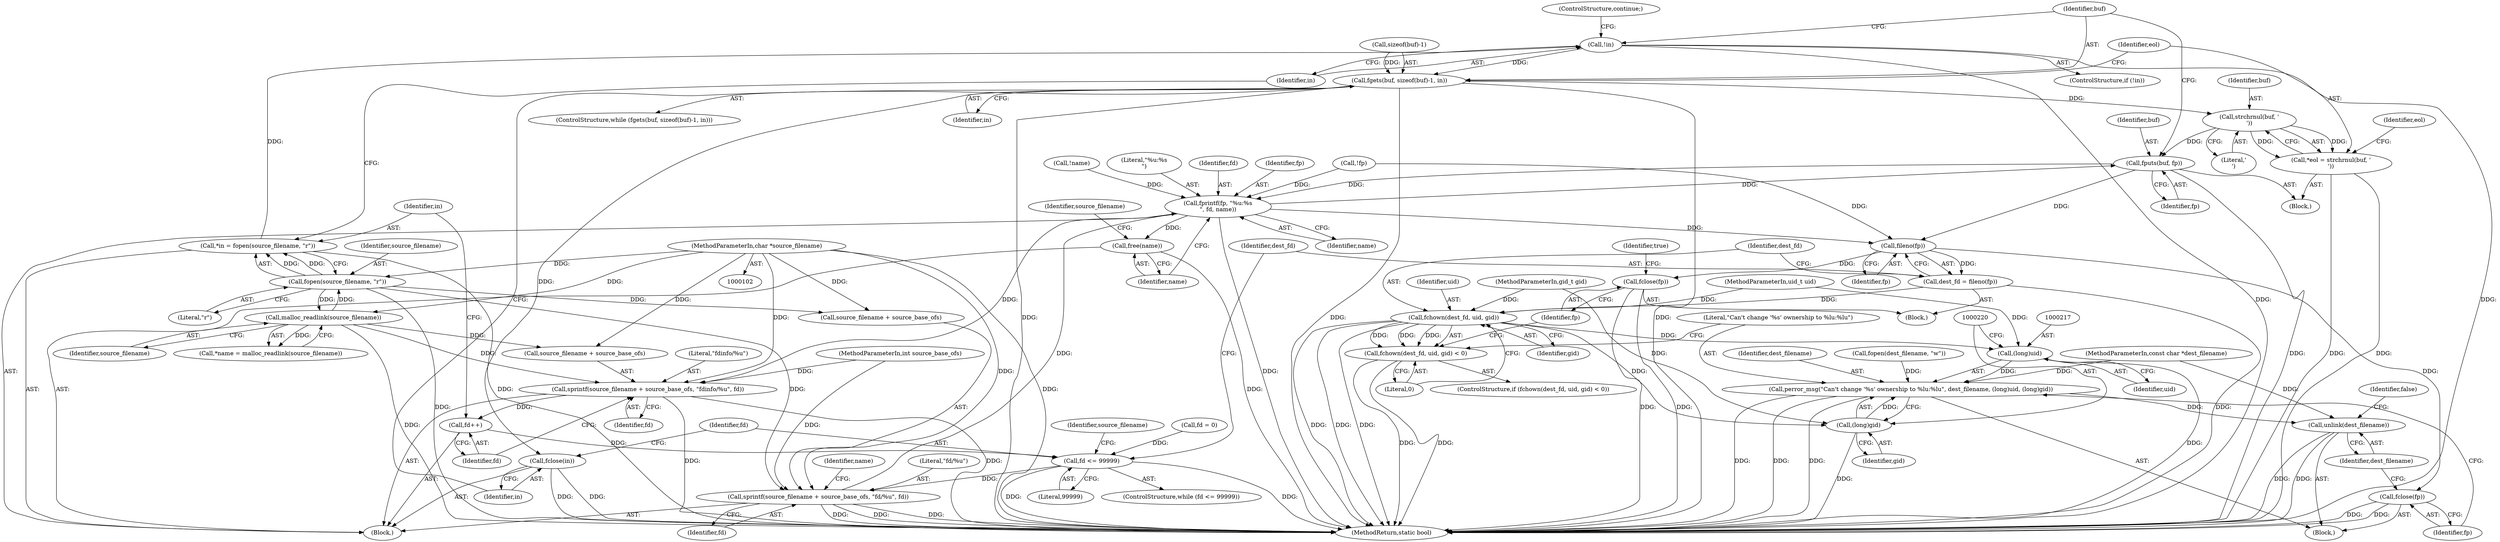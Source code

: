 digraph "0_abrt_80408e9e24a1c10f85fd969e1853e0f192157f92@pointer" {
"1000166" [label="(Call,!in)"];
"1000160" [label="(Call,*in = fopen(source_filename, \"r\"))"];
"1000162" [label="(Call,fopen(source_filename, \"r\"))"];
"1000104" [label="(MethodParameterIn,char *source_filename)"];
"1000138" [label="(Call,malloc_readlink(source_filename))"];
"1000171" [label="(Call,fgets(buf, sizeof(buf)-1, in))"];
"1000182" [label="(Call,strchrnul(buf, '\n'))"];
"1000180" [label="(Call,*eol = strchrnul(buf, '\n'))"];
"1000195" [label="(Call,fputs(buf, fp))"];
"1000144" [label="(Call,fprintf(fp, \"%u:%s\n\", fd, name))"];
"1000149" [label="(Call,free(name))"];
"1000151" [label="(Call,sprintf(source_filename + source_base_ofs, \"fdinfo/%u\", fd))"];
"1000157" [label="(Call,fd++)"];
"1000125" [label="(Call,fd <= 99999)"];
"1000129" [label="(Call,sprintf(source_filename + source_base_ofs, \"fd/%u\", fd))"];
"1000203" [label="(Call,fileno(fp))"];
"1000201" [label="(Call,dest_fd = fileno(fp))"];
"1000207" [label="(Call,fchown(dest_fd, uid, gid))"];
"1000206" [label="(Call,fchown(dest_fd, uid, gid) < 0)"];
"1000216" [label="(Call,(long)uid)"];
"1000213" [label="(Call,perror_msg(\"Can't change '%s' ownership to %lu:%lu\", dest_filename, (long)uid, (long)gid))"];
"1000224" [label="(Call,unlink(dest_filename))"];
"1000219" [label="(Call,(long)gid)"];
"1000222" [label="(Call,fclose(fp))"];
"1000228" [label="(Call,fclose(fp))"];
"1000198" [label="(Call,fclose(in))"];
"1000224" [label="(Call,unlink(dest_filename))"];
"1000133" [label="(Literal,\"fd/%u\")"];
"1000204" [label="(Identifier,fp)"];
"1000227" [label="(Identifier,false)"];
"1000124" [label="(ControlStructure,while (fd <= 99999))"];
"1000177" [label="(Identifier,in)"];
"1000137" [label="(Identifier,name)"];
"1000134" [label="(Identifier,fd)"];
"1000203" [label="(Call,fileno(fp))"];
"1000166" [label="(Call,!in)"];
"1000187" [label="(Identifier,eol)"];
"1000129" [label="(Call,sprintf(source_filename + source_base_ofs, \"fd/%u\", fd))"];
"1000183" [label="(Identifier,buf)"];
"1000127" [label="(Literal,99999)"];
"1000201" [label="(Call,dest_fd = fileno(fp))"];
"1000213" [label="(Call,perror_msg(\"Can't change '%s' ownership to %lu:%lu\", dest_filename, (long)uid, (long)gid))"];
"1000139" [label="(Identifier,source_filename)"];
"1000180" [label="(Call,*eol = strchrnul(buf, '\n'))"];
"1000225" [label="(Identifier,dest_filename)"];
"1000172" [label="(Identifier,buf)"];
"1000181" [label="(Identifier,eol)"];
"1000131" [label="(Identifier,source_filename)"];
"1000222" [label="(Call,fclose(fp))"];
"1000199" [label="(Identifier,in)"];
"1000165" [label="(ControlStructure,if (!in))"];
"1000209" [label="(Identifier,uid)"];
"1000173" [label="(Call,sizeof(buf)-1)"];
"1000116" [label="(Call,!fp)"];
"1000168" [label="(ControlStructure,continue;)"];
"1000152" [label="(Call,source_filename + source_base_ofs)"];
"1000212" [label="(Block,)"];
"1000198" [label="(Call,fclose(in))"];
"1000105" [label="(MethodParameterIn,int source_base_ofs)"];
"1000162" [label="(Call,fopen(source_filename, \"r\"))"];
"1000138" [label="(Call,malloc_readlink(source_filename))"];
"1000157" [label="(Call,fd++)"];
"1000144" [label="(Call,fprintf(fp, \"%u:%s\n\", fd, name))"];
"1000229" [label="(Identifier,fp)"];
"1000107" [label="(MethodParameterIn,gid_t gid)"];
"1000148" [label="(Identifier,name)"];
"1000228" [label="(Call,fclose(fp))"];
"1000153" [label="(Identifier,source_filename)"];
"1000232" [label="(MethodReturn,static bool)"];
"1000216" [label="(Call,(long)uid)"];
"1000104" [label="(MethodParameterIn,char *source_filename)"];
"1000151" [label="(Call,sprintf(source_filename + source_base_ofs, \"fdinfo/%u\", fd))"];
"1000161" [label="(Identifier,in)"];
"1000141" [label="(Call,!name)"];
"1000184" [label="(Literal,'\n')"];
"1000195" [label="(Call,fputs(buf, fp))"];
"1000155" [label="(Literal,\"fdinfo/%u\")"];
"1000211" [label="(Literal,0)"];
"1000108" [label="(Block,)"];
"1000197" [label="(Identifier,fp)"];
"1000126" [label="(Identifier,fd)"];
"1000170" [label="(ControlStructure,while (fgets(buf, sizeof(buf)-1, in)))"];
"1000146" [label="(Literal,\"%u:%s\n\")"];
"1000121" [label="(Call,fd = 0)"];
"1000112" [label="(Call,fopen(dest_filename, \"w\"))"];
"1000158" [label="(Identifier,fd)"];
"1000196" [label="(Identifier,buf)"];
"1000163" [label="(Identifier,source_filename)"];
"1000149" [label="(Call,free(name))"];
"1000223" [label="(Identifier,fp)"];
"1000147" [label="(Identifier,fd)"];
"1000207" [label="(Call,fchown(dest_fd, uid, gid))"];
"1000156" [label="(Identifier,fd)"];
"1000128" [label="(Block,)"];
"1000150" [label="(Identifier,name)"];
"1000218" [label="(Identifier,uid)"];
"1000210" [label="(Identifier,gid)"];
"1000125" [label="(Call,fd <= 99999)"];
"1000164" [label="(Literal,\"r\")"];
"1000182" [label="(Call,strchrnul(buf, '\n'))"];
"1000219" [label="(Call,(long)gid)"];
"1000145" [label="(Identifier,fp)"];
"1000171" [label="(Call,fgets(buf, sizeof(buf)-1, in))"];
"1000214" [label="(Literal,\"Can't change '%s' ownership to %lu:%lu\")"];
"1000178" [label="(Block,)"];
"1000130" [label="(Call,source_filename + source_base_ofs)"];
"1000205" [label="(ControlStructure,if (fchown(dest_fd, uid, gid) < 0))"];
"1000103" [label="(MethodParameterIn,const char *dest_filename)"];
"1000106" [label="(MethodParameterIn,uid_t uid)"];
"1000221" [label="(Identifier,gid)"];
"1000231" [label="(Identifier,true)"];
"1000215" [label="(Identifier,dest_filename)"];
"1000206" [label="(Call,fchown(dest_fd, uid, gid) < 0)"];
"1000208" [label="(Identifier,dest_fd)"];
"1000160" [label="(Call,*in = fopen(source_filename, \"r\"))"];
"1000202" [label="(Identifier,dest_fd)"];
"1000167" [label="(Identifier,in)"];
"1000136" [label="(Call,*name = malloc_readlink(source_filename))"];
"1000166" -> "1000165"  [label="AST: "];
"1000166" -> "1000167"  [label="CFG: "];
"1000167" -> "1000166"  [label="AST: "];
"1000168" -> "1000166"  [label="CFG: "];
"1000172" -> "1000166"  [label="CFG: "];
"1000166" -> "1000232"  [label="DDG: "];
"1000166" -> "1000232"  [label="DDG: "];
"1000160" -> "1000166"  [label="DDG: "];
"1000166" -> "1000171"  [label="DDG: "];
"1000160" -> "1000128"  [label="AST: "];
"1000160" -> "1000162"  [label="CFG: "];
"1000161" -> "1000160"  [label="AST: "];
"1000162" -> "1000160"  [label="AST: "];
"1000167" -> "1000160"  [label="CFG: "];
"1000160" -> "1000232"  [label="DDG: "];
"1000162" -> "1000160"  [label="DDG: "];
"1000162" -> "1000160"  [label="DDG: "];
"1000162" -> "1000164"  [label="CFG: "];
"1000163" -> "1000162"  [label="AST: "];
"1000164" -> "1000162"  [label="AST: "];
"1000162" -> "1000232"  [label="DDG: "];
"1000162" -> "1000129"  [label="DDG: "];
"1000162" -> "1000130"  [label="DDG: "];
"1000162" -> "1000138"  [label="DDG: "];
"1000104" -> "1000162"  [label="DDG: "];
"1000138" -> "1000162"  [label="DDG: "];
"1000104" -> "1000102"  [label="AST: "];
"1000104" -> "1000232"  [label="DDG: "];
"1000104" -> "1000129"  [label="DDG: "];
"1000104" -> "1000130"  [label="DDG: "];
"1000104" -> "1000138"  [label="DDG: "];
"1000104" -> "1000151"  [label="DDG: "];
"1000104" -> "1000152"  [label="DDG: "];
"1000138" -> "1000136"  [label="AST: "];
"1000138" -> "1000139"  [label="CFG: "];
"1000139" -> "1000138"  [label="AST: "];
"1000136" -> "1000138"  [label="CFG: "];
"1000138" -> "1000232"  [label="DDG: "];
"1000138" -> "1000136"  [label="DDG: "];
"1000138" -> "1000151"  [label="DDG: "];
"1000138" -> "1000152"  [label="DDG: "];
"1000171" -> "1000170"  [label="AST: "];
"1000171" -> "1000177"  [label="CFG: "];
"1000172" -> "1000171"  [label="AST: "];
"1000173" -> "1000171"  [label="AST: "];
"1000177" -> "1000171"  [label="AST: "];
"1000181" -> "1000171"  [label="CFG: "];
"1000199" -> "1000171"  [label="CFG: "];
"1000171" -> "1000232"  [label="DDG: "];
"1000171" -> "1000232"  [label="DDG: "];
"1000171" -> "1000232"  [label="DDG: "];
"1000173" -> "1000171"  [label="DDG: "];
"1000171" -> "1000182"  [label="DDG: "];
"1000171" -> "1000198"  [label="DDG: "];
"1000182" -> "1000180"  [label="AST: "];
"1000182" -> "1000184"  [label="CFG: "];
"1000183" -> "1000182"  [label="AST: "];
"1000184" -> "1000182"  [label="AST: "];
"1000180" -> "1000182"  [label="CFG: "];
"1000182" -> "1000180"  [label="DDG: "];
"1000182" -> "1000180"  [label="DDG: "];
"1000182" -> "1000195"  [label="DDG: "];
"1000180" -> "1000178"  [label="AST: "];
"1000181" -> "1000180"  [label="AST: "];
"1000187" -> "1000180"  [label="CFG: "];
"1000180" -> "1000232"  [label="DDG: "];
"1000180" -> "1000232"  [label="DDG: "];
"1000195" -> "1000178"  [label="AST: "];
"1000195" -> "1000197"  [label="CFG: "];
"1000196" -> "1000195"  [label="AST: "];
"1000197" -> "1000195"  [label="AST: "];
"1000172" -> "1000195"  [label="CFG: "];
"1000195" -> "1000232"  [label="DDG: "];
"1000195" -> "1000144"  [label="DDG: "];
"1000144" -> "1000195"  [label="DDG: "];
"1000195" -> "1000203"  [label="DDG: "];
"1000144" -> "1000128"  [label="AST: "];
"1000144" -> "1000148"  [label="CFG: "];
"1000145" -> "1000144"  [label="AST: "];
"1000146" -> "1000144"  [label="AST: "];
"1000147" -> "1000144"  [label="AST: "];
"1000148" -> "1000144"  [label="AST: "];
"1000150" -> "1000144"  [label="CFG: "];
"1000144" -> "1000232"  [label="DDG: "];
"1000116" -> "1000144"  [label="DDG: "];
"1000129" -> "1000144"  [label="DDG: "];
"1000141" -> "1000144"  [label="DDG: "];
"1000144" -> "1000149"  [label="DDG: "];
"1000144" -> "1000151"  [label="DDG: "];
"1000144" -> "1000203"  [label="DDG: "];
"1000149" -> "1000128"  [label="AST: "];
"1000149" -> "1000150"  [label="CFG: "];
"1000150" -> "1000149"  [label="AST: "];
"1000153" -> "1000149"  [label="CFG: "];
"1000149" -> "1000232"  [label="DDG: "];
"1000151" -> "1000128"  [label="AST: "];
"1000151" -> "1000156"  [label="CFG: "];
"1000152" -> "1000151"  [label="AST: "];
"1000155" -> "1000151"  [label="AST: "];
"1000156" -> "1000151"  [label="AST: "];
"1000158" -> "1000151"  [label="CFG: "];
"1000151" -> "1000232"  [label="DDG: "];
"1000151" -> "1000232"  [label="DDG: "];
"1000105" -> "1000151"  [label="DDG: "];
"1000151" -> "1000157"  [label="DDG: "];
"1000157" -> "1000128"  [label="AST: "];
"1000157" -> "1000158"  [label="CFG: "];
"1000158" -> "1000157"  [label="AST: "];
"1000161" -> "1000157"  [label="CFG: "];
"1000157" -> "1000125"  [label="DDG: "];
"1000125" -> "1000124"  [label="AST: "];
"1000125" -> "1000127"  [label="CFG: "];
"1000126" -> "1000125"  [label="AST: "];
"1000127" -> "1000125"  [label="AST: "];
"1000131" -> "1000125"  [label="CFG: "];
"1000202" -> "1000125"  [label="CFG: "];
"1000125" -> "1000232"  [label="DDG: "];
"1000125" -> "1000232"  [label="DDG: "];
"1000121" -> "1000125"  [label="DDG: "];
"1000125" -> "1000129"  [label="DDG: "];
"1000129" -> "1000128"  [label="AST: "];
"1000129" -> "1000134"  [label="CFG: "];
"1000130" -> "1000129"  [label="AST: "];
"1000133" -> "1000129"  [label="AST: "];
"1000134" -> "1000129"  [label="AST: "];
"1000137" -> "1000129"  [label="CFG: "];
"1000129" -> "1000232"  [label="DDG: "];
"1000129" -> "1000232"  [label="DDG: "];
"1000129" -> "1000232"  [label="DDG: "];
"1000105" -> "1000129"  [label="DDG: "];
"1000203" -> "1000201"  [label="AST: "];
"1000203" -> "1000204"  [label="CFG: "];
"1000204" -> "1000203"  [label="AST: "];
"1000201" -> "1000203"  [label="CFG: "];
"1000203" -> "1000201"  [label="DDG: "];
"1000116" -> "1000203"  [label="DDG: "];
"1000203" -> "1000222"  [label="DDG: "];
"1000203" -> "1000228"  [label="DDG: "];
"1000201" -> "1000108"  [label="AST: "];
"1000202" -> "1000201"  [label="AST: "];
"1000208" -> "1000201"  [label="CFG: "];
"1000201" -> "1000232"  [label="DDG: "];
"1000201" -> "1000207"  [label="DDG: "];
"1000207" -> "1000206"  [label="AST: "];
"1000207" -> "1000210"  [label="CFG: "];
"1000208" -> "1000207"  [label="AST: "];
"1000209" -> "1000207"  [label="AST: "];
"1000210" -> "1000207"  [label="AST: "];
"1000211" -> "1000207"  [label="CFG: "];
"1000207" -> "1000232"  [label="DDG: "];
"1000207" -> "1000232"  [label="DDG: "];
"1000207" -> "1000232"  [label="DDG: "];
"1000207" -> "1000206"  [label="DDG: "];
"1000207" -> "1000206"  [label="DDG: "];
"1000207" -> "1000206"  [label="DDG: "];
"1000106" -> "1000207"  [label="DDG: "];
"1000107" -> "1000207"  [label="DDG: "];
"1000207" -> "1000216"  [label="DDG: "];
"1000207" -> "1000219"  [label="DDG: "];
"1000206" -> "1000205"  [label="AST: "];
"1000206" -> "1000211"  [label="CFG: "];
"1000211" -> "1000206"  [label="AST: "];
"1000214" -> "1000206"  [label="CFG: "];
"1000229" -> "1000206"  [label="CFG: "];
"1000206" -> "1000232"  [label="DDG: "];
"1000206" -> "1000232"  [label="DDG: "];
"1000216" -> "1000213"  [label="AST: "];
"1000216" -> "1000218"  [label="CFG: "];
"1000217" -> "1000216"  [label="AST: "];
"1000218" -> "1000216"  [label="AST: "];
"1000220" -> "1000216"  [label="CFG: "];
"1000216" -> "1000232"  [label="DDG: "];
"1000216" -> "1000213"  [label="DDG: "];
"1000106" -> "1000216"  [label="DDG: "];
"1000213" -> "1000212"  [label="AST: "];
"1000213" -> "1000219"  [label="CFG: "];
"1000214" -> "1000213"  [label="AST: "];
"1000215" -> "1000213"  [label="AST: "];
"1000219" -> "1000213"  [label="AST: "];
"1000223" -> "1000213"  [label="CFG: "];
"1000213" -> "1000232"  [label="DDG: "];
"1000213" -> "1000232"  [label="DDG: "];
"1000213" -> "1000232"  [label="DDG: "];
"1000112" -> "1000213"  [label="DDG: "];
"1000103" -> "1000213"  [label="DDG: "];
"1000219" -> "1000213"  [label="DDG: "];
"1000213" -> "1000224"  [label="DDG: "];
"1000224" -> "1000212"  [label="AST: "];
"1000224" -> "1000225"  [label="CFG: "];
"1000225" -> "1000224"  [label="AST: "];
"1000227" -> "1000224"  [label="CFG: "];
"1000224" -> "1000232"  [label="DDG: "];
"1000224" -> "1000232"  [label="DDG: "];
"1000103" -> "1000224"  [label="DDG: "];
"1000219" -> "1000221"  [label="CFG: "];
"1000220" -> "1000219"  [label="AST: "];
"1000221" -> "1000219"  [label="AST: "];
"1000219" -> "1000232"  [label="DDG: "];
"1000107" -> "1000219"  [label="DDG: "];
"1000222" -> "1000212"  [label="AST: "];
"1000222" -> "1000223"  [label="CFG: "];
"1000223" -> "1000222"  [label="AST: "];
"1000225" -> "1000222"  [label="CFG: "];
"1000222" -> "1000232"  [label="DDG: "];
"1000222" -> "1000232"  [label="DDG: "];
"1000228" -> "1000108"  [label="AST: "];
"1000228" -> "1000229"  [label="CFG: "];
"1000229" -> "1000228"  [label="AST: "];
"1000231" -> "1000228"  [label="CFG: "];
"1000228" -> "1000232"  [label="DDG: "];
"1000228" -> "1000232"  [label="DDG: "];
"1000198" -> "1000128"  [label="AST: "];
"1000198" -> "1000199"  [label="CFG: "];
"1000199" -> "1000198"  [label="AST: "];
"1000126" -> "1000198"  [label="CFG: "];
"1000198" -> "1000232"  [label="DDG: "];
"1000198" -> "1000232"  [label="DDG: "];
}
